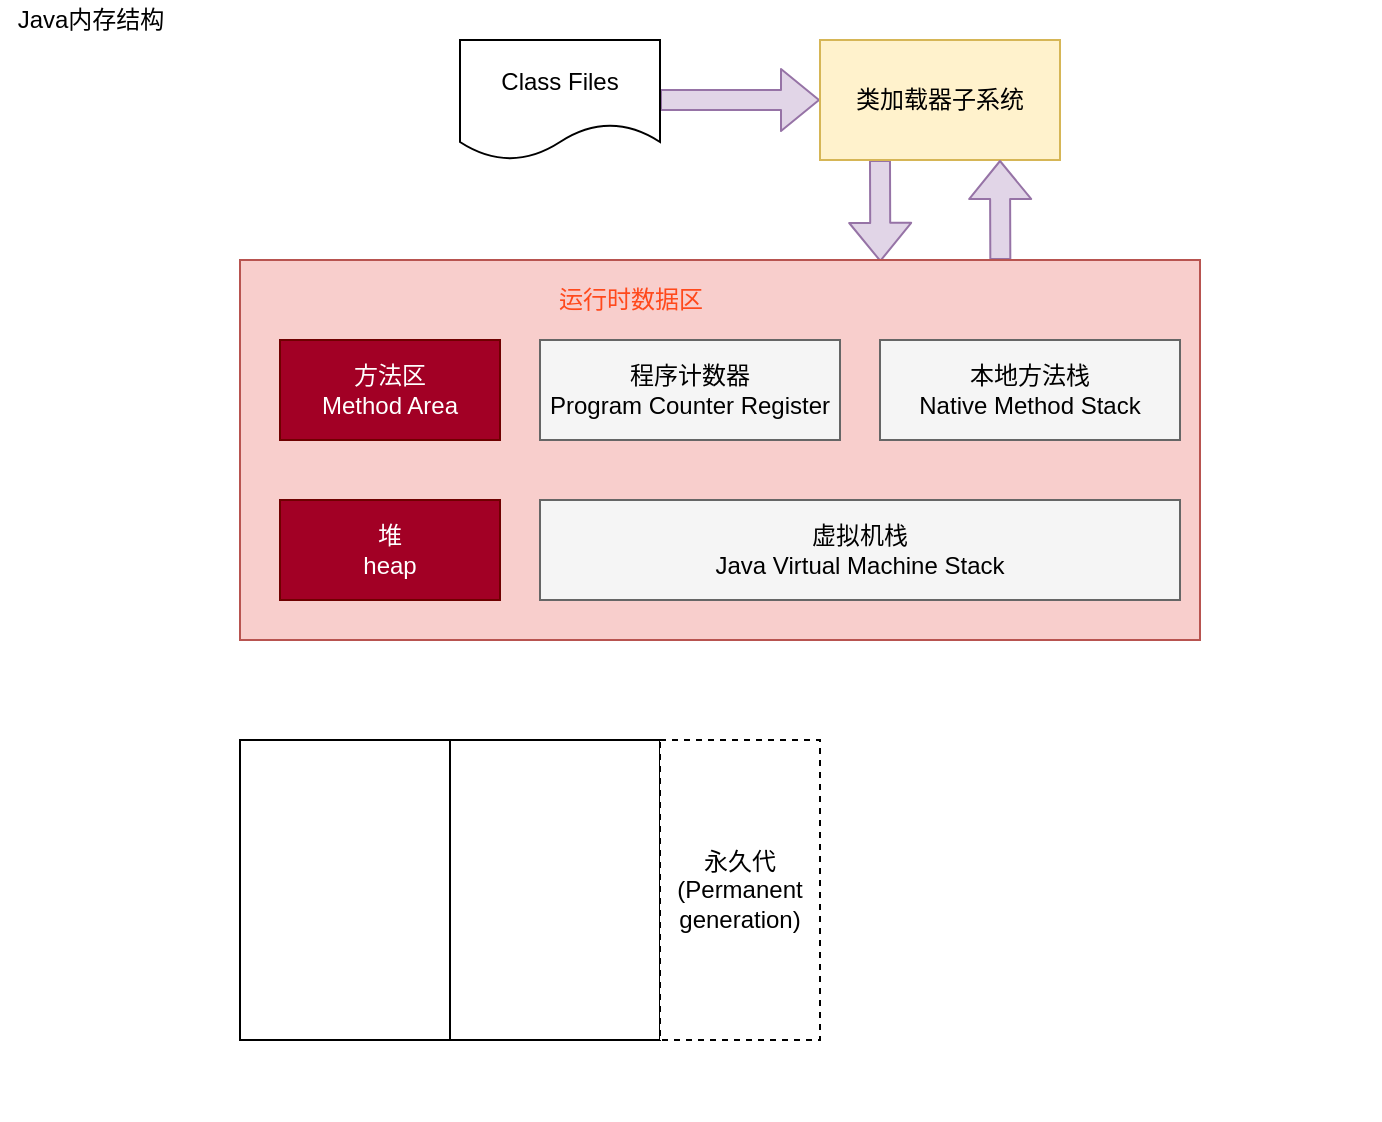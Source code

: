 <mxGraphModel dx="1345" dy="922" grid="1" gridSize="10" guides="1" tooltips="1" connect="1" arrows="1" fold="1" page="0" pageScale="1" pageWidth="827" pageHeight="1169" math="0" shadow="0"><root><mxCell id="0"/><mxCell id="1" parent="0"/><mxCell id="194" value="" style="whiteSpace=wrap;html=1;strokeColor=none;" vertex="1" parent="1"><mxGeometry x="-610" y="-220" width="590" height="560" as="geometry"/></mxCell><mxCell id="195" style="edgeStyle=none;html=1;exitX=1;exitY=0.5;exitDx=0;exitDy=0;entryX=0;entryY=0.5;entryDx=0;entryDy=0;shape=flexArrow;fillColor=#e1d5e7;strokeColor=#9673a6;" edge="1" parent="1" source="196" target="198"><mxGeometry relative="1" as="geometry"/></mxCell><mxCell id="196" value="Class Files" style="shape=document;whiteSpace=wrap;html=1;boundedLbl=1;" vertex="1" parent="1"><mxGeometry x="-480" y="-200" width="100" height="60" as="geometry"/></mxCell><mxCell id="197" style="edgeStyle=none;html=1;exitX=0.25;exitY=1;exitDx=0;exitDy=0;entryX=0.667;entryY=0.005;entryDx=0;entryDy=0;entryPerimeter=0;fontColor=#FF491C;shape=flexArrow;fillColor=#e1d5e7;strokeColor=#9673a6;" edge="1" parent="1" source="198" target="200"><mxGeometry relative="1" as="geometry"/></mxCell><mxCell id="198" value="类加载器子系统" style="whiteSpace=wrap;html=1;fillColor=#fff2cc;strokeColor=#d6b656;" vertex="1" parent="1"><mxGeometry x="-300" y="-200" width="120" height="60" as="geometry"/></mxCell><mxCell id="199" style="edgeStyle=none;html=1;exitX=0.792;exitY=0;exitDx=0;exitDy=0;entryX=0.75;entryY=1;entryDx=0;entryDy=0;fontColor=#FF491C;exitPerimeter=0;shape=flexArrow;fillColor=#e1d5e7;strokeColor=#9673a6;" edge="1" parent="1" source="200" target="198"><mxGeometry relative="1" as="geometry"/></mxCell><mxCell id="200" value="" style="rounded=0;whiteSpace=wrap;html=1;fillColor=#f8cecc;strokeColor=#b85450;" vertex="1" parent="1"><mxGeometry x="-590" y="-90" width="480" height="190" as="geometry"/></mxCell><mxCell id="201" value="运行时数据区" style="text;html=1;align=center;verticalAlign=middle;resizable=0;points=[];autosize=1;strokeColor=none;fontColor=#FF491C;" vertex="1" parent="1"><mxGeometry x="-440" y="-80" width="90" height="20" as="geometry"/></mxCell><mxCell id="202" value="方法区&lt;br&gt;Method Area" style="rounded=0;whiteSpace=wrap;html=1;fontColor=#ffffff;fillColor=#a20025;strokeColor=#6F0000;" vertex="1" parent="1"><mxGeometry x="-570" y="-50" width="110" height="50" as="geometry"/></mxCell><mxCell id="203" value="堆&lt;br&gt;heap" style="rounded=0;whiteSpace=wrap;html=1;fontColor=#ffffff;fillColor=#a20025;strokeColor=#6F0000;" vertex="1" parent="1"><mxGeometry x="-570" y="30" width="110" height="50" as="geometry"/></mxCell><mxCell id="204" value="&lt;font color=&quot;#000000&quot;&gt;程序计数器&lt;br&gt;Program Counter Register&lt;br&gt;&lt;/font&gt;" style="whiteSpace=wrap;html=1;fontColor=#333333;fillColor=#f5f5f5;strokeColor=#666666;" vertex="1" parent="1"><mxGeometry x="-440" y="-50" width="150" height="50" as="geometry"/></mxCell><mxCell id="205" value="&lt;font color=&quot;#000000&quot;&gt;本地方法栈&lt;br&gt;Native Method Stack&lt;br&gt;&lt;/font&gt;" style="whiteSpace=wrap;html=1;fontColor=#333333;fillColor=#f5f5f5;strokeColor=#666666;" vertex="1" parent="1"><mxGeometry x="-270" y="-50" width="150" height="50" as="geometry"/></mxCell><mxCell id="206" value="&lt;font color=&quot;#000000&quot;&gt;虚拟机栈&lt;br&gt;Java Virtual Machine Stack&lt;br&gt;&lt;/font&gt;" style="whiteSpace=wrap;html=1;fontColor=#333333;fillColor=#f5f5f5;strokeColor=#666666;" vertex="1" parent="1"><mxGeometry x="-440" y="30" width="320" height="50" as="geometry"/></mxCell><mxCell id="216" value="Java内存结构" style="text;html=1;align=center;verticalAlign=middle;resizable=0;points=[];autosize=1;strokeColor=none;" vertex="1" parent="1"><mxGeometry x="-710" y="-220" width="90" height="20" as="geometry"/></mxCell><mxCell id="217" value="" style="rounded=0;whiteSpace=wrap;html=1;" vertex="1" parent="1"><mxGeometry x="-590" y="150" width="210" height="150" as="geometry"/></mxCell><mxCell id="218" value="永久代(Permanent generation)" style="rounded=0;whiteSpace=wrap;html=1;dashed=1;" vertex="1" parent="1"><mxGeometry x="-380" y="150" width="80" height="150" as="geometry"/></mxCell><mxCell id="219" style="edgeStyle=none;html=1;exitX=0.5;exitY=0;exitDx=0;exitDy=0;entryX=0.5;entryY=1;entryDx=0;entryDy=0;endArrow=none;endFill=0;" edge="1" parent="1" source="217" target="217"><mxGeometry relative="1" as="geometry"/></mxCell></root></mxGraphModel>